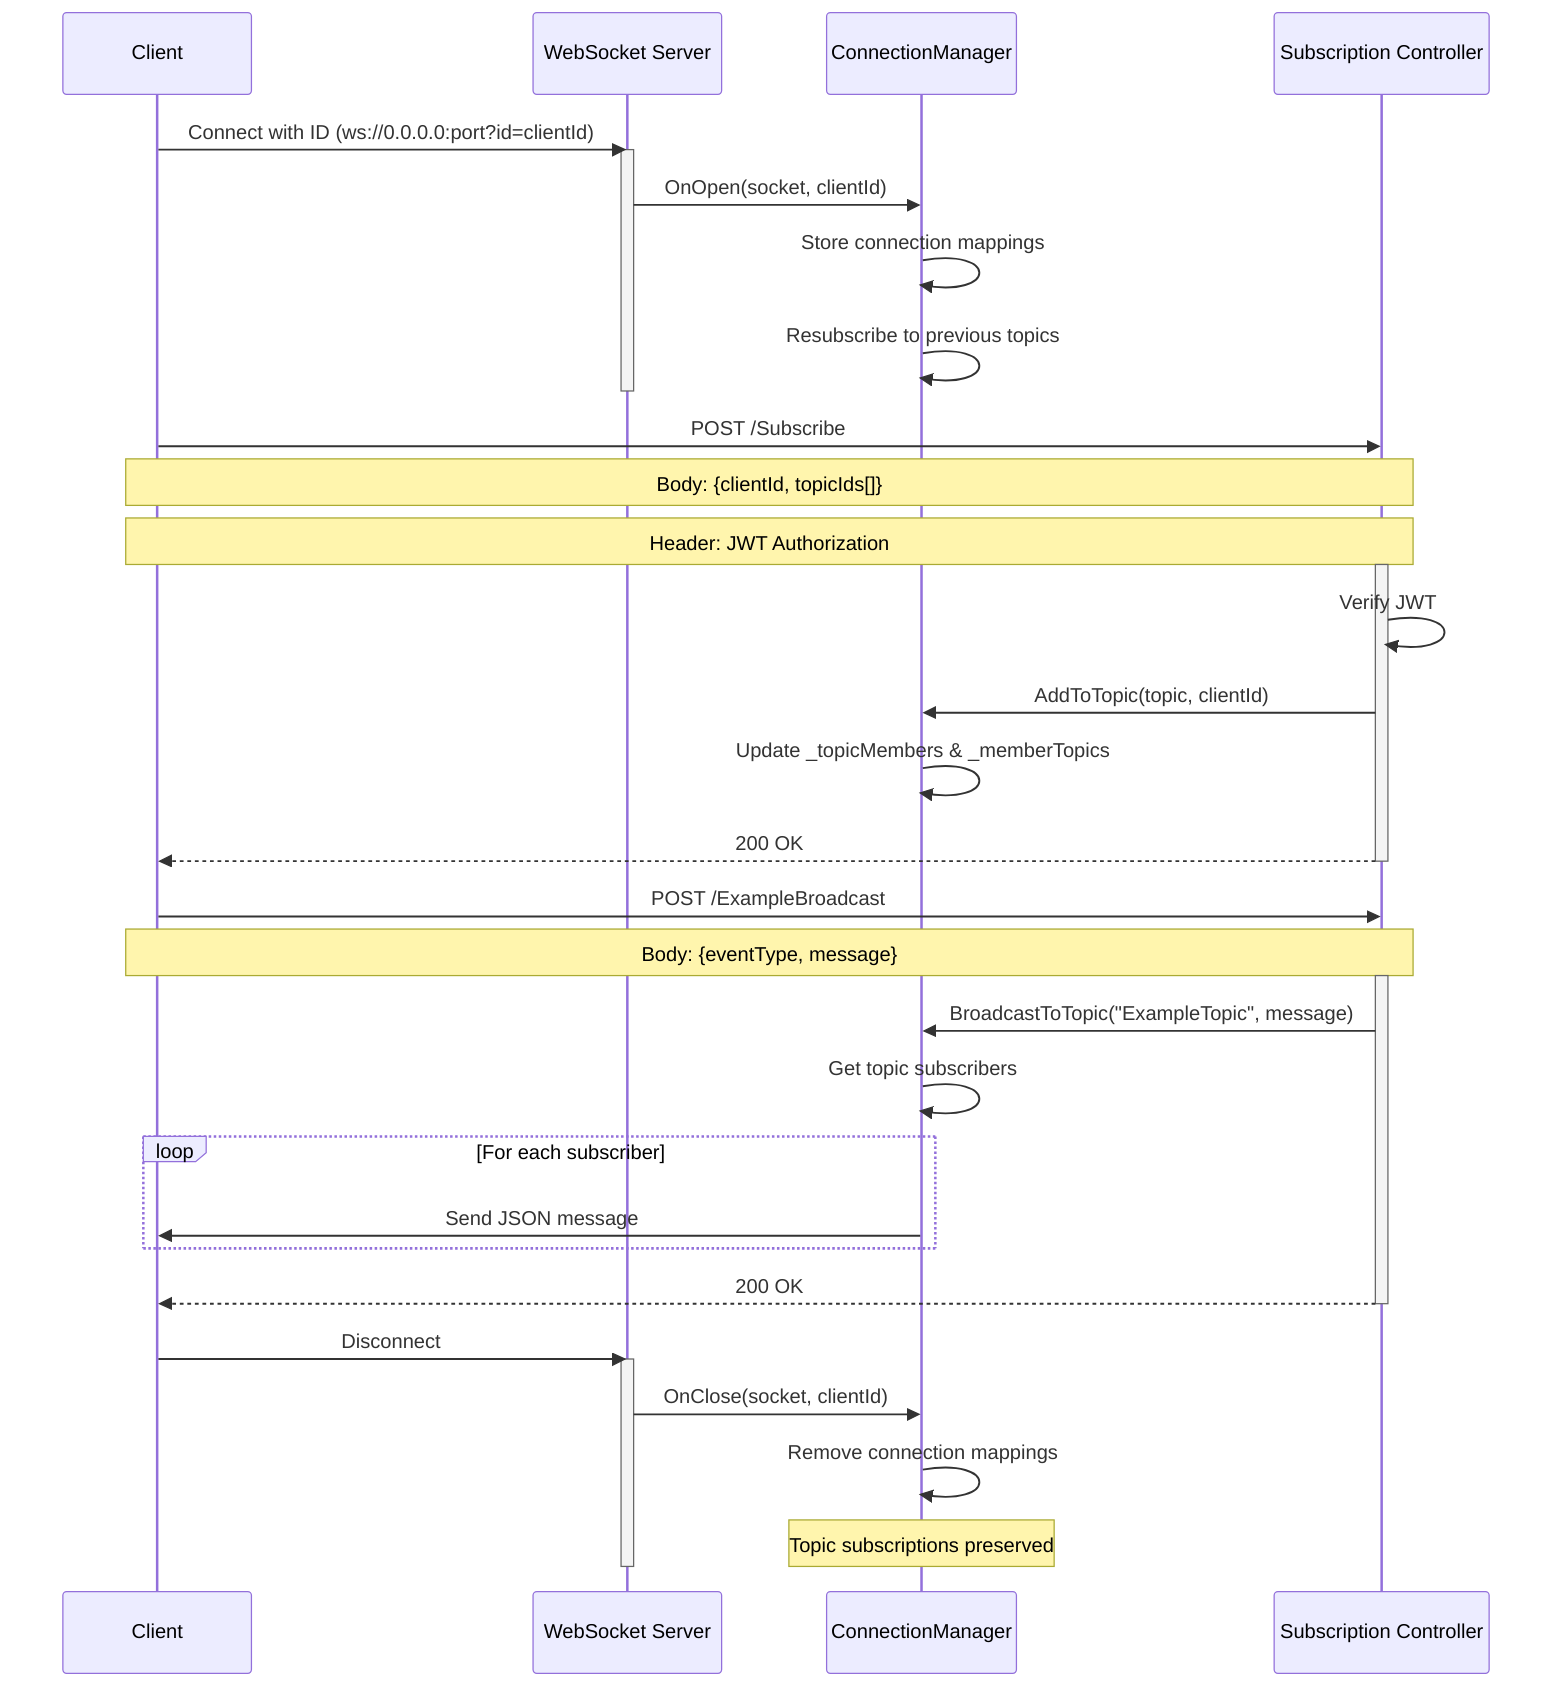 sequenceDiagram
    participant C as Client
    participant WS as WebSocket Server
    participant CM as ConnectionManager
    participant SC as Subscription Controller
    C ->> WS: Connect with ID (ws://0.0.0.0:port?id=clientId)
    activate WS
    WS ->> CM: OnOpen(socket, clientId)
    CM ->> CM: Store connection mappings
    CM ->> CM: Resubscribe to previous topics
    deactivate WS
    C ->> SC: POST /Subscribe
    Note over C, SC: Body: {clientId, topicIds[]}
    Note over C, SC: Header: JWT Authorization
    activate SC
    SC ->> SC: Verify JWT
    SC ->> CM: AddToTopic(topic, clientId)
    CM ->> CM: Update _topicMembers & _memberTopics
    SC -->> C: 200 OK
    deactivate SC
    C ->> SC: POST /ExampleBroadcast
    Note over C, SC: Body: {eventType, message}
    activate SC
    SC ->> CM: BroadcastToTopic("ExampleTopic", message)
    CM ->> CM: Get topic subscribers
    loop For each subscriber
        CM ->> C: Send JSON message
    end
    SC -->> C: 200 OK
    deactivate SC
    C ->> WS: Disconnect
    activate WS
    WS ->> CM: OnClose(socket, clientId)
    CM ->> CM: Remove connection mappings
    Note over CM: Topic subscriptions preserved
    deactivate WS